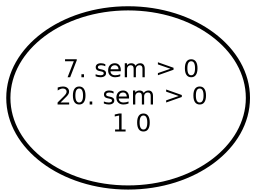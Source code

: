 digraph "" {
  graph [size="16,12",ranksep=.25];               
  node [shape=box,fontname=Helvetica,fontsize=12];
  node [width=1.6,height=1.2,fixedsize=true];     
 0 [label=" 7. sem > 0\n 20. sem > 0\n 1 0\n" shape = ellipse  style = bold ];
}

